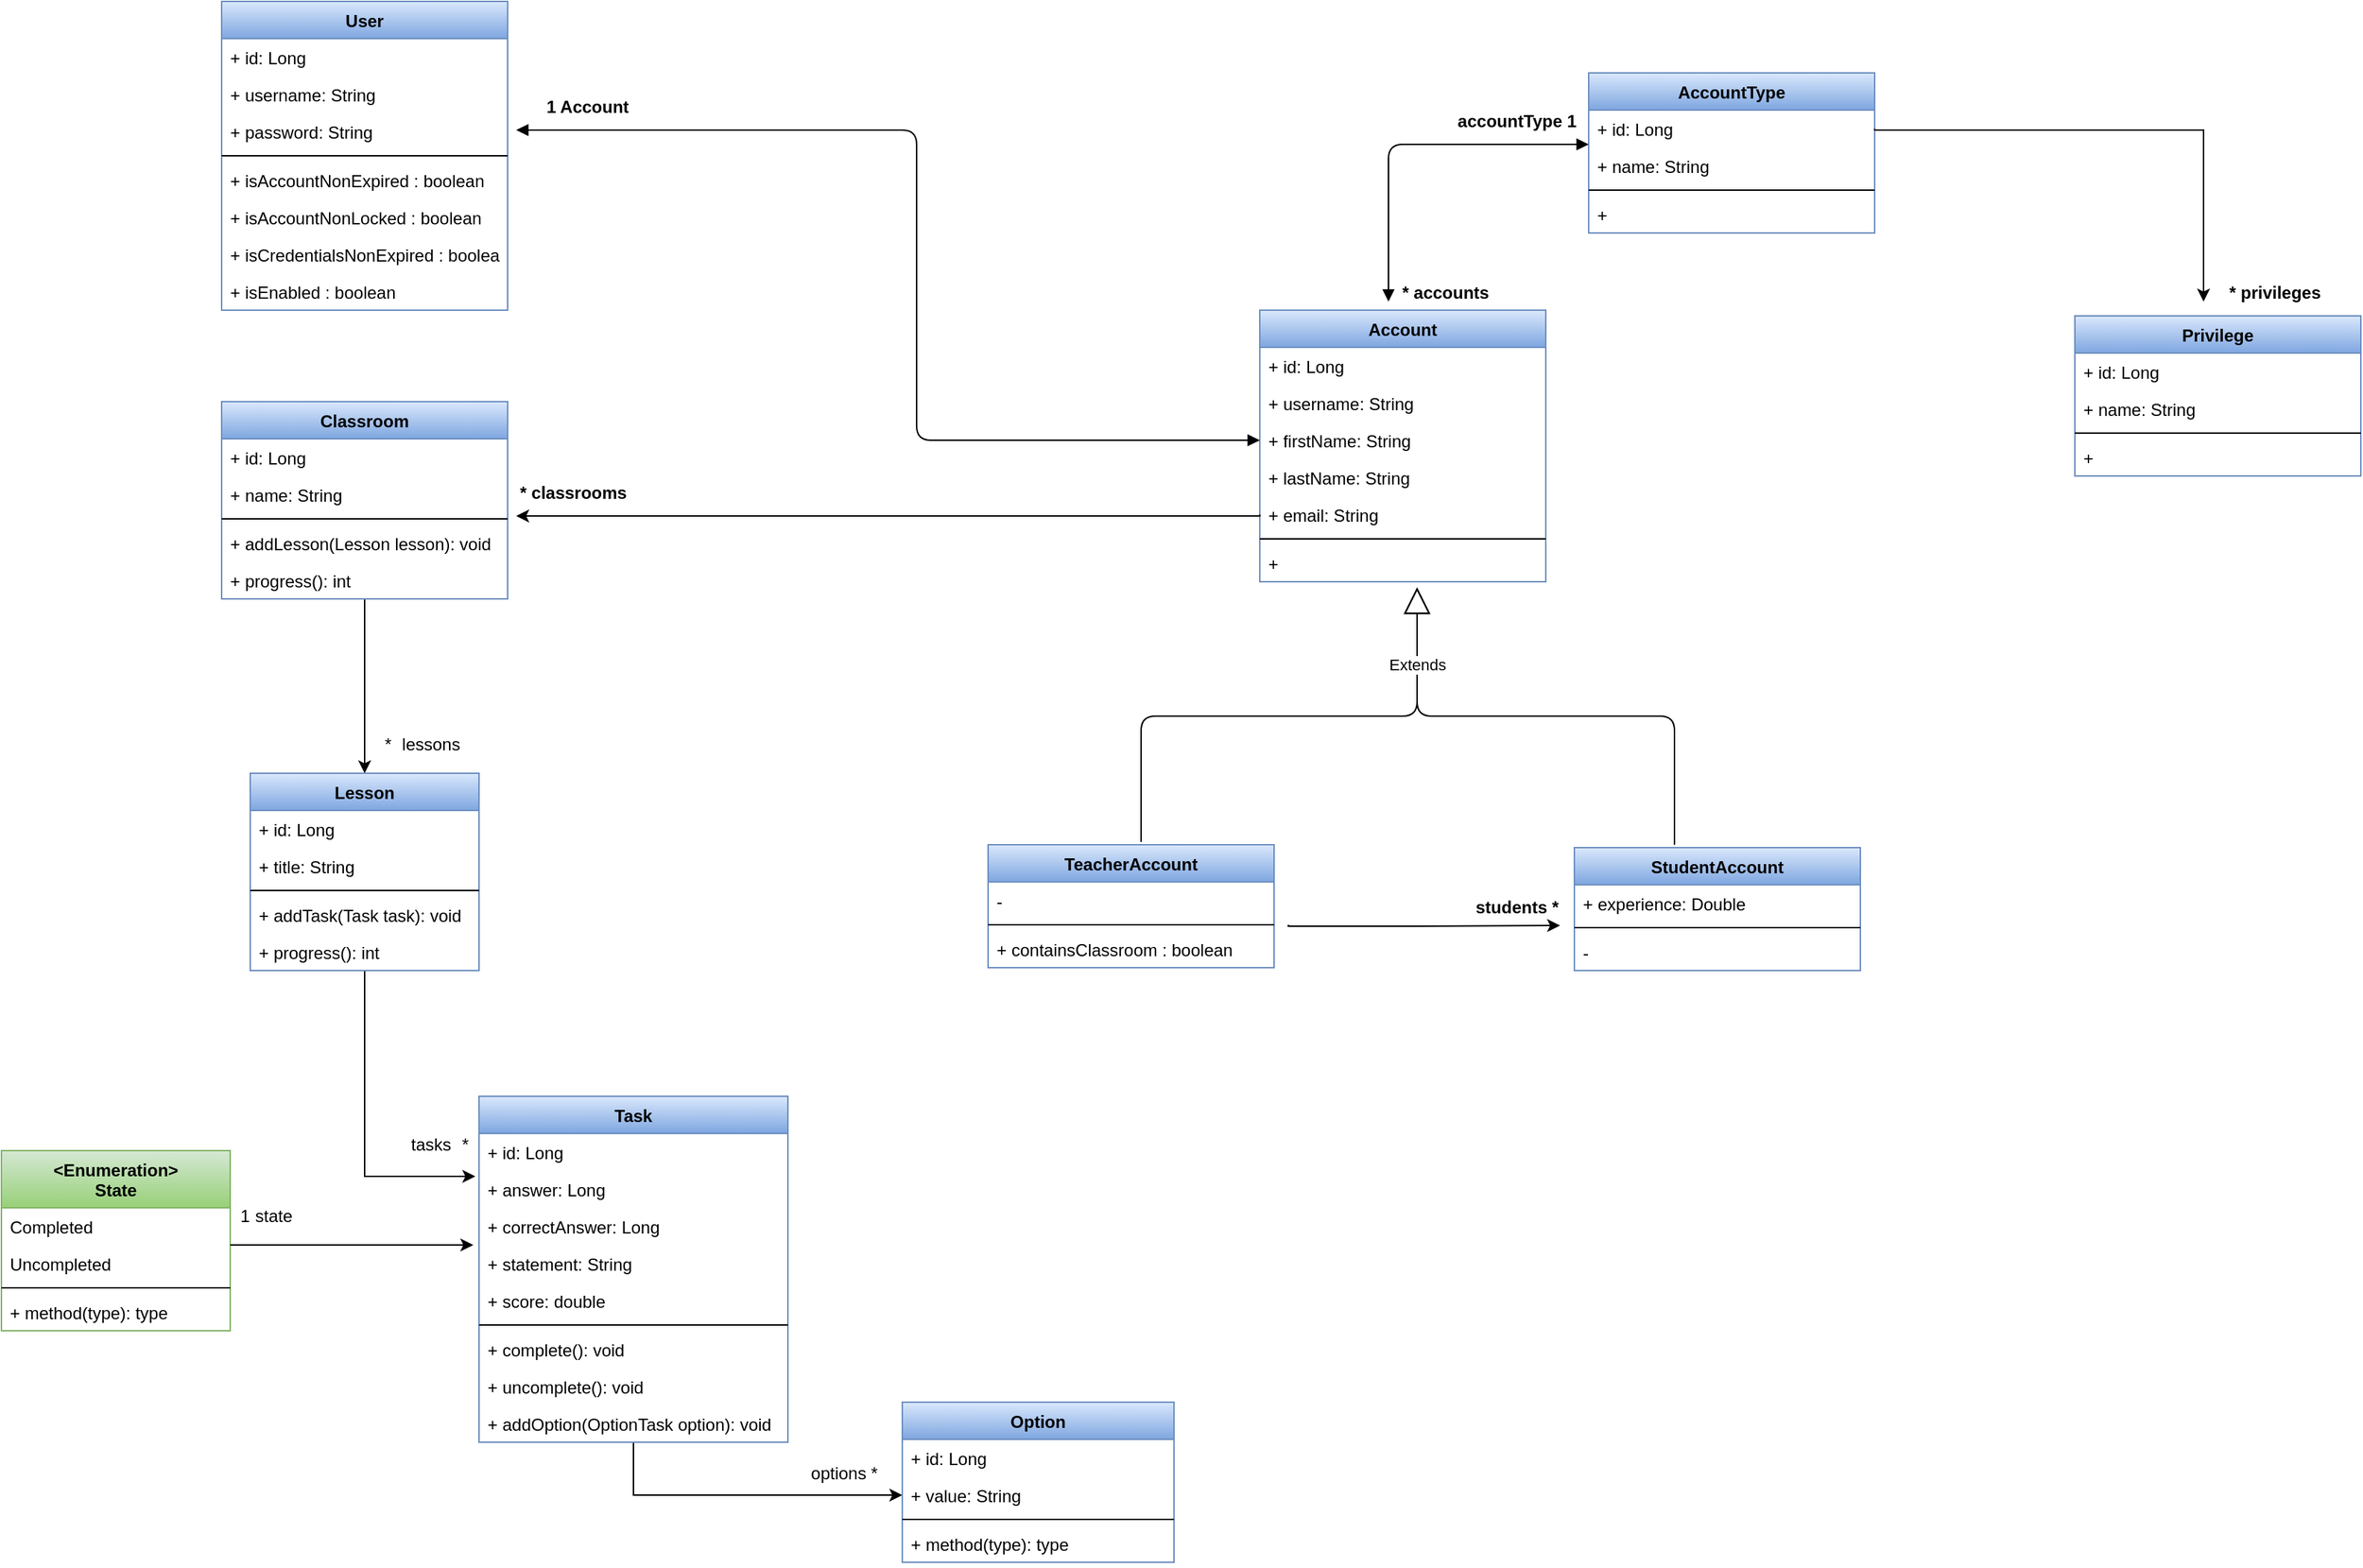 <mxfile version="15.3.8" type="device" pages="2"><diagram id="xFjGHLINqQ8loc5wDAW_" name="Domain"><mxGraphModel dx="1935" dy="450" grid="1" gridSize="10" guides="1" tooltips="1" connect="1" arrows="1" fold="1" page="1" pageScale="1" pageWidth="827" pageHeight="1169" math="0" shadow="0"><root><mxCell id="0"/><mxCell id="1" parent="0"/><mxCell id="aMEQFVLBvncijrimEczw-33" style="edgeStyle=orthogonalEdgeStyle;rounded=0;orthogonalLoop=1;jettySize=auto;html=1;" parent="1" source="aMEQFVLBvncijrimEczw-1" target="aMEQFVLBvncijrimEczw-6" edge="1"><mxGeometry relative="1" as="geometry"/></mxCell><mxCell id="aMEQFVLBvncijrimEczw-37" style="edgeStyle=orthogonalEdgeStyle;rounded=0;orthogonalLoop=1;jettySize=auto;html=1;entryX=-0.012;entryY=0.154;entryDx=0;entryDy=0;entryPerimeter=0;" parent="1" source="aMEQFVLBvncijrimEczw-6" target="aMEQFVLBvncijrimEczw-13" edge="1"><mxGeometry relative="1" as="geometry"/></mxCell><mxCell id="aMEQFVLBvncijrimEczw-6" value="Lesson" style="swimlane;fontStyle=1;align=center;verticalAlign=top;childLayout=stackLayout;horizontal=1;startSize=26;horizontalStack=0;resizeParent=1;resizeParentMax=0;resizeLast=0;collapsible=1;marginBottom=0;gradientColor=#7ea6e0;fillColor=#dae8fc;strokeColor=#6c8ebf;" parent="1" vertex="1"><mxGeometry x="64" y="650" width="160" height="138" as="geometry"/></mxCell><mxCell id="aMEQFVLBvncijrimEczw-7" value="+ id: Long" style="text;strokeColor=none;fillColor=none;align=left;verticalAlign=top;spacingLeft=4;spacingRight=4;overflow=hidden;rotatable=0;points=[[0,0.5],[1,0.5]];portConstraint=eastwest;" parent="aMEQFVLBvncijrimEczw-6" vertex="1"><mxGeometry y="26" width="160" height="26" as="geometry"/></mxCell><mxCell id="aMEQFVLBvncijrimEczw-8" value="+ title: String" style="text;strokeColor=none;fillColor=none;align=left;verticalAlign=top;spacingLeft=4;spacingRight=4;overflow=hidden;rotatable=0;points=[[0,0.5],[1,0.5]];portConstraint=eastwest;" parent="aMEQFVLBvncijrimEczw-6" vertex="1"><mxGeometry y="52" width="160" height="26" as="geometry"/></mxCell><mxCell id="aMEQFVLBvncijrimEczw-9" value="" style="line;strokeWidth=1;fillColor=none;align=left;verticalAlign=middle;spacingTop=-1;spacingLeft=3;spacingRight=3;rotatable=0;labelPosition=right;points=[];portConstraint=eastwest;" parent="aMEQFVLBvncijrimEczw-6" vertex="1"><mxGeometry y="78" width="160" height="8" as="geometry"/></mxCell><mxCell id="aMEQFVLBvncijrimEczw-10" value="+ addTask(Task task): void" style="text;strokeColor=none;fillColor=none;align=left;verticalAlign=top;spacingLeft=4;spacingRight=4;overflow=hidden;rotatable=0;points=[[0,0.5],[1,0.5]];portConstraint=eastwest;" parent="aMEQFVLBvncijrimEczw-6" vertex="1"><mxGeometry y="86" width="160" height="26" as="geometry"/></mxCell><mxCell id="fz8NAbGuzf9JbdaPpE9e-1" value="+ progress(): int" style="text;strokeColor=none;fillColor=none;align=left;verticalAlign=top;spacingLeft=4;spacingRight=4;overflow=hidden;rotatable=0;points=[[0,0.5],[1,0.5]];portConstraint=eastwest;" parent="aMEQFVLBvncijrimEczw-6" vertex="1"><mxGeometry y="112" width="160" height="26" as="geometry"/></mxCell><mxCell id="aMEQFVLBvncijrimEczw-34" value="*" style="text;html=1;align=center;verticalAlign=middle;resizable=0;points=[];autosize=1;" parent="1" vertex="1"><mxGeometry x="150" y="620" width="20" height="20" as="geometry"/></mxCell><mxCell id="aMEQFVLBvncijrimEczw-35" value="lessons" style="text;html=1;align=center;verticalAlign=middle;resizable=0;points=[];autosize=1;" parent="1" vertex="1"><mxGeometry x="160" y="620" width="60" height="20" as="geometry"/></mxCell><mxCell id="Yg3q1JEHDcCh-iiB3-vo-9" style="edgeStyle=orthogonalEdgeStyle;rounded=0;orthogonalLoop=1;jettySize=auto;html=1;entryX=0;entryY=0.5;entryDx=0;entryDy=0;" parent="1" source="aMEQFVLBvncijrimEczw-11" target="Yg3q1JEHDcCh-iiB3-vo-3" edge="1"><mxGeometry relative="1" as="geometry"/></mxCell><mxCell id="aMEQFVLBvncijrimEczw-11" value="Task" style="swimlane;fontStyle=1;align=center;verticalAlign=top;childLayout=stackLayout;horizontal=1;startSize=26;horizontalStack=0;resizeParent=1;resizeParentMax=0;resizeLast=0;collapsible=1;marginBottom=0;gradientColor=#7ea6e0;fillColor=#dae8fc;strokeColor=#6c8ebf;" parent="1" vertex="1"><mxGeometry x="224" y="876" width="216" height="242" as="geometry"/></mxCell><mxCell id="aMEQFVLBvncijrimEczw-12" value="+ id: Long" style="text;strokeColor=none;fillColor=none;align=left;verticalAlign=top;spacingLeft=4;spacingRight=4;overflow=hidden;rotatable=0;points=[[0,0.5],[1,0.5]];portConstraint=eastwest;" parent="aMEQFVLBvncijrimEczw-11" vertex="1"><mxGeometry y="26" width="216" height="26" as="geometry"/></mxCell><mxCell id="aMEQFVLBvncijrimEczw-13" value="+ answer: Long" style="text;strokeColor=none;fillColor=none;align=left;verticalAlign=top;spacingLeft=4;spacingRight=4;overflow=hidden;rotatable=0;points=[[0,0.5],[1,0.5]];portConstraint=eastwest;" parent="aMEQFVLBvncijrimEczw-11" vertex="1"><mxGeometry y="52" width="216" height="26" as="geometry"/></mxCell><mxCell id="Gg8tqWLcD7_z_NOnCMyE-4" value="+ correctAnswer: Long" style="text;strokeColor=none;fillColor=none;align=left;verticalAlign=top;spacingLeft=4;spacingRight=4;overflow=hidden;rotatable=0;points=[[0,0.5],[1,0.5]];portConstraint=eastwest;" parent="aMEQFVLBvncijrimEczw-11" vertex="1"><mxGeometry y="78" width="216" height="26" as="geometry"/></mxCell><mxCell id="okfqW6HE_AQLuldwc2Rm-58" value="+ statement: String" style="text;strokeColor=none;fillColor=none;align=left;verticalAlign=top;spacingLeft=4;spacingRight=4;overflow=hidden;rotatable=0;points=[[0,0.5],[1,0.5]];portConstraint=eastwest;" vertex="1" parent="aMEQFVLBvncijrimEczw-11"><mxGeometry y="104" width="216" height="26" as="geometry"/></mxCell><mxCell id="Gg8tqWLcD7_z_NOnCMyE-3" value="+ score: double" style="text;strokeColor=none;fillColor=none;align=left;verticalAlign=top;spacingLeft=4;spacingRight=4;overflow=hidden;rotatable=0;points=[[0,0.5],[1,0.5]];portConstraint=eastwest;" parent="aMEQFVLBvncijrimEczw-11" vertex="1"><mxGeometry y="130" width="216" height="26" as="geometry"/></mxCell><mxCell id="aMEQFVLBvncijrimEczw-14" value="" style="line;strokeWidth=1;fillColor=none;align=left;verticalAlign=middle;spacingTop=-1;spacingLeft=3;spacingRight=3;rotatable=0;labelPosition=right;points=[];portConstraint=eastwest;" parent="aMEQFVLBvncijrimEczw-11" vertex="1"><mxGeometry y="156" width="216" height="8" as="geometry"/></mxCell><mxCell id="okfqW6HE_AQLuldwc2Rm-19" value="+ complete(): void" style="text;strokeColor=none;fillColor=none;align=left;verticalAlign=top;spacingLeft=4;spacingRight=4;overflow=hidden;rotatable=0;points=[[0,0.5],[1,0.5]];portConstraint=eastwest;" vertex="1" parent="aMEQFVLBvncijrimEczw-11"><mxGeometry y="164" width="216" height="26" as="geometry"/></mxCell><mxCell id="okfqW6HE_AQLuldwc2Rm-59" value="+ uncomplete(): void" style="text;strokeColor=none;fillColor=none;align=left;verticalAlign=top;spacingLeft=4;spacingRight=4;overflow=hidden;rotatable=0;points=[[0,0.5],[1,0.5]];portConstraint=eastwest;" vertex="1" parent="aMEQFVLBvncijrimEczw-11"><mxGeometry y="190" width="216" height="26" as="geometry"/></mxCell><mxCell id="aMEQFVLBvncijrimEczw-15" value="+ addOption(OptionTask option): void" style="text;strokeColor=none;fillColor=none;align=left;verticalAlign=top;spacingLeft=4;spacingRight=4;overflow=hidden;rotatable=0;points=[[0,0.5],[1,0.5]];portConstraint=eastwest;" parent="aMEQFVLBvncijrimEczw-11" vertex="1"><mxGeometry y="216" width="216" height="26" as="geometry"/></mxCell><mxCell id="aMEQFVLBvncijrimEczw-38" value="*" style="text;html=1;align=center;verticalAlign=middle;resizable=0;points=[];autosize=1;" parent="1" vertex="1"><mxGeometry x="204" y="900" width="20" height="20" as="geometry"/></mxCell><mxCell id="aMEQFVLBvncijrimEczw-39" value="tasks" style="text;html=1;align=center;verticalAlign=middle;resizable=0;points=[];autosize=1;" parent="1" vertex="1"><mxGeometry x="170" y="900" width="40" height="20" as="geometry"/></mxCell><mxCell id="aMEQFVLBvncijrimEczw-18" value="&lt;Enumeration&gt;&#10;State" style="swimlane;fontStyle=1;align=center;verticalAlign=top;childLayout=stackLayout;horizontal=1;startSize=40;horizontalStack=0;resizeParent=1;resizeParentMax=0;resizeLast=0;collapsible=1;marginBottom=0;gradientColor=#97d077;fillColor=#d5e8d4;strokeColor=#82b366;" parent="1" vertex="1"><mxGeometry x="-110" y="914" width="160" height="126" as="geometry"/></mxCell><mxCell id="aMEQFVLBvncijrimEczw-24" value="Completed" style="text;strokeColor=none;fillColor=none;align=left;verticalAlign=top;spacingLeft=4;spacingRight=4;overflow=hidden;rotatable=0;points=[[0,0.5],[1,0.5]];portConstraint=eastwest;" parent="aMEQFVLBvncijrimEczw-18" vertex="1"><mxGeometry y="40" width="160" height="26" as="geometry"/></mxCell><mxCell id="aMEQFVLBvncijrimEczw-19" value="Uncompleted" style="text;strokeColor=none;fillColor=none;align=left;verticalAlign=top;spacingLeft=4;spacingRight=4;overflow=hidden;rotatable=0;points=[[0,0.5],[1,0.5]];portConstraint=eastwest;" parent="aMEQFVLBvncijrimEczw-18" vertex="1"><mxGeometry y="66" width="160" height="26" as="geometry"/></mxCell><mxCell id="aMEQFVLBvncijrimEczw-22" value="" style="line;strokeWidth=1;fillColor=none;align=left;verticalAlign=middle;spacingTop=-1;spacingLeft=3;spacingRight=3;rotatable=0;labelPosition=right;points=[];portConstraint=eastwest;" parent="aMEQFVLBvncijrimEczw-18" vertex="1"><mxGeometry y="92" width="160" height="8" as="geometry"/></mxCell><mxCell id="aMEQFVLBvncijrimEczw-23" value="+ method(type): type" style="text;strokeColor=none;fillColor=none;align=left;verticalAlign=top;spacingLeft=4;spacingRight=4;overflow=hidden;rotatable=0;points=[[0,0.5],[1,0.5]];portConstraint=eastwest;" parent="aMEQFVLBvncijrimEczw-18" vertex="1"><mxGeometry y="100" width="160" height="26" as="geometry"/></mxCell><mxCell id="aMEQFVLBvncijrimEczw-45" value="1" style="text;html=1;align=center;verticalAlign=middle;resizable=0;points=[];autosize=1;" parent="1" vertex="1"><mxGeometry x="50" y="950" width="20" height="20" as="geometry"/></mxCell><mxCell id="aMEQFVLBvncijrimEczw-46" value="state" style="text;html=1;align=center;verticalAlign=middle;resizable=0;points=[];autosize=1;" parent="1" vertex="1"><mxGeometry x="60" y="950" width="40" height="20" as="geometry"/></mxCell><mxCell id="Yg3q1JEHDcCh-iiB3-vo-1" value="Option" style="swimlane;fontStyle=1;align=center;verticalAlign=top;childLayout=stackLayout;horizontal=1;startSize=26;horizontalStack=0;resizeParent=1;resizeParentMax=0;resizeLast=0;collapsible=1;marginBottom=0;gradientColor=#7ea6e0;fillColor=#dae8fc;strokeColor=#6c8ebf;" parent="1" vertex="1"><mxGeometry x="520" y="1090" width="190" height="112" as="geometry"/></mxCell><mxCell id="Yg3q1JEHDcCh-iiB3-vo-2" value="+ id: Long" style="text;strokeColor=none;fillColor=none;align=left;verticalAlign=top;spacingLeft=4;spacingRight=4;overflow=hidden;rotatable=0;points=[[0,0.5],[1,0.5]];portConstraint=eastwest;" parent="Yg3q1JEHDcCh-iiB3-vo-1" vertex="1"><mxGeometry y="26" width="190" height="26" as="geometry"/></mxCell><mxCell id="Yg3q1JEHDcCh-iiB3-vo-3" value="+ value: String" style="text;strokeColor=none;fillColor=none;align=left;verticalAlign=top;spacingLeft=4;spacingRight=4;overflow=hidden;rotatable=0;points=[[0,0.5],[1,0.5]];portConstraint=eastwest;" parent="Yg3q1JEHDcCh-iiB3-vo-1" vertex="1"><mxGeometry y="52" width="190" height="26" as="geometry"/></mxCell><mxCell id="Yg3q1JEHDcCh-iiB3-vo-7" value="" style="line;strokeWidth=1;fillColor=none;align=left;verticalAlign=middle;spacingTop=-1;spacingLeft=3;spacingRight=3;rotatable=0;labelPosition=right;points=[];portConstraint=eastwest;" parent="Yg3q1JEHDcCh-iiB3-vo-1" vertex="1"><mxGeometry y="78" width="190" height="8" as="geometry"/></mxCell><mxCell id="Yg3q1JEHDcCh-iiB3-vo-8" value="+ method(type): type" style="text;strokeColor=none;fillColor=none;align=left;verticalAlign=top;spacingLeft=4;spacingRight=4;overflow=hidden;rotatable=0;points=[[0,0.5],[1,0.5]];portConstraint=eastwest;" parent="Yg3q1JEHDcCh-iiB3-vo-1" vertex="1"><mxGeometry y="86" width="190" height="26" as="geometry"/></mxCell><mxCell id="Yg3q1JEHDcCh-iiB3-vo-10" value="*" style="text;html=1;align=center;verticalAlign=middle;resizable=0;points=[];autosize=1;" parent="1" vertex="1"><mxGeometry x="490" y="1130" width="20" height="20" as="geometry"/></mxCell><mxCell id="Yg3q1JEHDcCh-iiB3-vo-11" value="options" style="text;html=1;align=center;verticalAlign=middle;resizable=0;points=[];autosize=1;" parent="1" vertex="1"><mxGeometry x="450" y="1130" width="50" height="20" as="geometry"/></mxCell><mxCell id="aMEQFVLBvncijrimEczw-1" value="Classroom" style="swimlane;fontStyle=1;align=center;verticalAlign=top;childLayout=stackLayout;horizontal=1;startSize=26;horizontalStack=0;resizeParent=1;resizeParentMax=0;resizeLast=0;collapsible=1;marginBottom=0;gradientColor=#7ea6e0;fillColor=#dae8fc;strokeColor=#6c8ebf;" parent="1" vertex="1"><mxGeometry x="44" y="390" width="200" height="138" as="geometry"/></mxCell><mxCell id="aMEQFVLBvncijrimEczw-2" value="+ id: Long" style="text;strokeColor=none;fillColor=none;align=left;verticalAlign=top;spacingLeft=4;spacingRight=4;overflow=hidden;rotatable=0;points=[[0,0.5],[1,0.5]];portConstraint=eastwest;" parent="aMEQFVLBvncijrimEczw-1" vertex="1"><mxGeometry y="26" width="200" height="26" as="geometry"/></mxCell><mxCell id="aMEQFVLBvncijrimEczw-5" value="+ name: String" style="text;strokeColor=none;fillColor=none;align=left;verticalAlign=top;spacingLeft=4;spacingRight=4;overflow=hidden;rotatable=0;points=[[0,0.5],[1,0.5]];portConstraint=eastwest;" parent="aMEQFVLBvncijrimEczw-1" vertex="1"><mxGeometry y="52" width="200" height="26" as="geometry"/></mxCell><mxCell id="aMEQFVLBvncijrimEczw-3" value="" style="line;strokeWidth=1;fillColor=none;align=left;verticalAlign=middle;spacingTop=-1;spacingLeft=3;spacingRight=3;rotatable=0;labelPosition=right;points=[];portConstraint=eastwest;" parent="aMEQFVLBvncijrimEczw-1" vertex="1"><mxGeometry y="78" width="200" height="8" as="geometry"/></mxCell><mxCell id="fz8NAbGuzf9JbdaPpE9e-2" value="+ addLesson(Lesson lesson): void&#10;" style="text;strokeColor=none;fillColor=none;align=left;verticalAlign=top;spacingLeft=4;spacingRight=4;overflow=hidden;rotatable=0;points=[[0,0.5],[1,0.5]];portConstraint=eastwest;" parent="aMEQFVLBvncijrimEczw-1" vertex="1"><mxGeometry y="86" width="200" height="26" as="geometry"/></mxCell><mxCell id="aMEQFVLBvncijrimEczw-4" value="+ progress(): int&#10;" style="text;strokeColor=none;fillColor=none;align=left;verticalAlign=top;spacingLeft=4;spacingRight=4;overflow=hidden;rotatable=0;points=[[0,0.5],[1,0.5]];portConstraint=eastwest;" parent="aMEQFVLBvncijrimEczw-1" vertex="1"><mxGeometry y="112" width="200" height="26" as="geometry"/></mxCell><mxCell id="okfqW6HE_AQLuldwc2Rm-1" value="User" style="swimlane;fontStyle=1;align=center;verticalAlign=top;childLayout=stackLayout;horizontal=1;startSize=26;horizontalStack=0;resizeParent=1;resizeParentMax=0;resizeLast=0;collapsible=1;marginBottom=0;gradientColor=#7ea6e0;fillColor=#dae8fc;strokeColor=#6c8ebf;" vertex="1" parent="1"><mxGeometry x="44" y="110" width="200" height="216" as="geometry"/></mxCell><mxCell id="okfqW6HE_AQLuldwc2Rm-2" value="+ id: Long" style="text;strokeColor=none;fillColor=none;align=left;verticalAlign=top;spacingLeft=4;spacingRight=4;overflow=hidden;rotatable=0;points=[[0,0.5],[1,0.5]];portConstraint=eastwest;" vertex="1" parent="okfqW6HE_AQLuldwc2Rm-1"><mxGeometry y="26" width="200" height="26" as="geometry"/></mxCell><mxCell id="okfqW6HE_AQLuldwc2Rm-3" value="+ username: String" style="text;strokeColor=none;fillColor=none;align=left;verticalAlign=top;spacingLeft=4;spacingRight=4;overflow=hidden;rotatable=0;points=[[0,0.5],[1,0.5]];portConstraint=eastwest;" vertex="1" parent="okfqW6HE_AQLuldwc2Rm-1"><mxGeometry y="52" width="200" height="26" as="geometry"/></mxCell><mxCell id="okfqW6HE_AQLuldwc2Rm-10" value="+ password: String" style="text;strokeColor=none;fillColor=none;align=left;verticalAlign=top;spacingLeft=4;spacingRight=4;overflow=hidden;rotatable=0;points=[[0,0.5],[1,0.5]];portConstraint=eastwest;" vertex="1" parent="okfqW6HE_AQLuldwc2Rm-1"><mxGeometry y="78" width="200" height="26" as="geometry"/></mxCell><mxCell id="okfqW6HE_AQLuldwc2Rm-4" value="" style="line;strokeWidth=1;fillColor=none;align=left;verticalAlign=middle;spacingTop=-1;spacingLeft=3;spacingRight=3;rotatable=0;labelPosition=right;points=[];portConstraint=eastwest;" vertex="1" parent="okfqW6HE_AQLuldwc2Rm-1"><mxGeometry y="104" width="200" height="8" as="geometry"/></mxCell><mxCell id="okfqW6HE_AQLuldwc2Rm-5" value="+ isAccountNonExpired : boolean" style="text;strokeColor=none;fillColor=none;align=left;verticalAlign=top;spacingLeft=4;spacingRight=4;overflow=hidden;rotatable=0;points=[[0,0.5],[1,0.5]];portConstraint=eastwest;" vertex="1" parent="okfqW6HE_AQLuldwc2Rm-1"><mxGeometry y="112" width="200" height="26" as="geometry"/></mxCell><mxCell id="okfqW6HE_AQLuldwc2Rm-8" value="+ isAccountNonLocked : boolean" style="text;strokeColor=none;fillColor=none;align=left;verticalAlign=top;spacingLeft=4;spacingRight=4;overflow=hidden;rotatable=0;points=[[0,0.5],[1,0.5]];portConstraint=eastwest;" vertex="1" parent="okfqW6HE_AQLuldwc2Rm-1"><mxGeometry y="138" width="200" height="26" as="geometry"/></mxCell><mxCell id="okfqW6HE_AQLuldwc2Rm-7" value="+ isCredentialsNonExpired : boolean" style="text;strokeColor=none;fillColor=none;align=left;verticalAlign=top;spacingLeft=4;spacingRight=4;overflow=hidden;rotatable=0;points=[[0,0.5],[1,0.5]];portConstraint=eastwest;" vertex="1" parent="okfqW6HE_AQLuldwc2Rm-1"><mxGeometry y="164" width="200" height="26" as="geometry"/></mxCell><mxCell id="okfqW6HE_AQLuldwc2Rm-9" value="+ isEnabled : boolean" style="text;strokeColor=none;fillColor=none;align=left;verticalAlign=top;spacingLeft=4;spacingRight=4;overflow=hidden;rotatable=0;points=[[0,0.5],[1,0.5]];portConstraint=eastwest;" vertex="1" parent="okfqW6HE_AQLuldwc2Rm-1"><mxGeometry y="190" width="200" height="26" as="geometry"/></mxCell><mxCell id="okfqW6HE_AQLuldwc2Rm-11" value="Account" style="swimlane;fontStyle=1;align=center;verticalAlign=top;childLayout=stackLayout;horizontal=1;startSize=26;horizontalStack=0;resizeParent=1;resizeParentMax=0;resizeLast=0;collapsible=1;marginBottom=0;gradientColor=#7ea6e0;fillColor=#dae8fc;strokeColor=#6c8ebf;" vertex="1" parent="1"><mxGeometry x="770" y="326" width="200" height="190" as="geometry"/></mxCell><mxCell id="okfqW6HE_AQLuldwc2Rm-12" value="+ id: Long" style="text;strokeColor=none;fillColor=none;align=left;verticalAlign=top;spacingLeft=4;spacingRight=4;overflow=hidden;rotatable=0;points=[[0,0.5],[1,0.5]];portConstraint=eastwest;" vertex="1" parent="okfqW6HE_AQLuldwc2Rm-11"><mxGeometry y="26" width="200" height="26" as="geometry"/></mxCell><mxCell id="okfqW6HE_AQLuldwc2Rm-20" value="+ username: String" style="text;strokeColor=none;fillColor=none;align=left;verticalAlign=top;spacingLeft=4;spacingRight=4;overflow=hidden;rotatable=0;points=[[0,0.5],[1,0.5]];portConstraint=eastwest;" vertex="1" parent="okfqW6HE_AQLuldwc2Rm-11"><mxGeometry y="52" width="200" height="26" as="geometry"/></mxCell><mxCell id="okfqW6HE_AQLuldwc2Rm-22" value="+ firstName: String" style="text;strokeColor=none;fillColor=none;align=left;verticalAlign=top;spacingLeft=4;spacingRight=4;overflow=hidden;rotatable=0;points=[[0,0.5],[1,0.5]];portConstraint=eastwest;" vertex="1" parent="okfqW6HE_AQLuldwc2Rm-11"><mxGeometry y="78" width="200" height="26" as="geometry"/></mxCell><mxCell id="okfqW6HE_AQLuldwc2Rm-21" value="+ lastName: String" style="text;strokeColor=none;fillColor=none;align=left;verticalAlign=top;spacingLeft=4;spacingRight=4;overflow=hidden;rotatable=0;points=[[0,0.5],[1,0.5]];portConstraint=eastwest;" vertex="1" parent="okfqW6HE_AQLuldwc2Rm-11"><mxGeometry y="104" width="200" height="26" as="geometry"/></mxCell><mxCell id="okfqW6HE_AQLuldwc2Rm-13" value="+ email: String" style="text;strokeColor=none;fillColor=none;align=left;verticalAlign=top;spacingLeft=4;spacingRight=4;overflow=hidden;rotatable=0;points=[[0,0.5],[1,0.5]];portConstraint=eastwest;" vertex="1" parent="okfqW6HE_AQLuldwc2Rm-11"><mxGeometry y="130" width="200" height="26" as="geometry"/></mxCell><mxCell id="okfqW6HE_AQLuldwc2Rm-14" value="" style="line;strokeWidth=1;fillColor=none;align=left;verticalAlign=middle;spacingTop=-1;spacingLeft=3;spacingRight=3;rotatable=0;labelPosition=right;points=[];portConstraint=eastwest;" vertex="1" parent="okfqW6HE_AQLuldwc2Rm-11"><mxGeometry y="156" width="200" height="8" as="geometry"/></mxCell><mxCell id="okfqW6HE_AQLuldwc2Rm-77" value="Extends" style="endArrow=block;endSize=16;endFill=0;html=1;" edge="1" parent="okfqW6HE_AQLuldwc2Rm-11"><mxGeometry x="0.685" width="160" relative="1" as="geometry"><mxPoint x="290" y="374" as="sourcePoint"/><mxPoint x="110" y="194" as="targetPoint"/><Array as="points"><mxPoint x="290" y="284"/><mxPoint x="110" y="284"/></Array><mxPoint as="offset"/></mxGeometry></mxCell><mxCell id="N6OI7N1xU-rDWodABTVs-4" value="+" style="text;strokeColor=none;fillColor=none;align=left;verticalAlign=top;spacingLeft=4;spacingRight=4;overflow=hidden;rotatable=0;points=[[0,0.5],[1,0.5]];portConstraint=eastwest;" vertex="1" parent="okfqW6HE_AQLuldwc2Rm-11"><mxGeometry y="164" width="200" height="26" as="geometry"/></mxCell><mxCell id="okfqW6HE_AQLuldwc2Rm-18" value="" style="endArrow=classic;html=1;" edge="1" parent="1"><mxGeometry width="50" height="50" relative="1" as="geometry"><mxPoint x="50" y="980" as="sourcePoint"/><mxPoint x="220" y="980" as="targetPoint"/></mxGeometry></mxCell><mxCell id="okfqW6HE_AQLuldwc2Rm-23" value="AccountType" style="swimlane;fontStyle=1;align=center;verticalAlign=top;childLayout=stackLayout;horizontal=1;startSize=26;horizontalStack=0;resizeParent=1;resizeParentMax=0;resizeLast=0;collapsible=1;marginBottom=0;gradientColor=#7ea6e0;fillColor=#dae8fc;strokeColor=#6c8ebf;" vertex="1" parent="1"><mxGeometry x="1000" y="160" width="200" height="112" as="geometry"/></mxCell><mxCell id="okfqW6HE_AQLuldwc2Rm-24" value="+ id: Long" style="text;strokeColor=none;fillColor=none;align=left;verticalAlign=top;spacingLeft=4;spacingRight=4;overflow=hidden;rotatable=0;points=[[0,0.5],[1,0.5]];portConstraint=eastwest;" vertex="1" parent="okfqW6HE_AQLuldwc2Rm-23"><mxGeometry y="26" width="200" height="26" as="geometry"/></mxCell><mxCell id="okfqW6HE_AQLuldwc2Rm-25" value="+ name: String" style="text;strokeColor=none;fillColor=none;align=left;verticalAlign=top;spacingLeft=4;spacingRight=4;overflow=hidden;rotatable=0;points=[[0,0.5],[1,0.5]];portConstraint=eastwest;" vertex="1" parent="okfqW6HE_AQLuldwc2Rm-23"><mxGeometry y="52" width="200" height="26" as="geometry"/></mxCell><mxCell id="okfqW6HE_AQLuldwc2Rm-29" value="" style="line;strokeWidth=1;fillColor=none;align=left;verticalAlign=middle;spacingTop=-1;spacingLeft=3;spacingRight=3;rotatable=0;labelPosition=right;points=[];portConstraint=eastwest;" vertex="1" parent="okfqW6HE_AQLuldwc2Rm-23"><mxGeometry y="78" width="200" height="8" as="geometry"/></mxCell><mxCell id="N6OI7N1xU-rDWodABTVs-5" value="+" style="text;strokeColor=none;fillColor=none;align=left;verticalAlign=top;spacingLeft=4;spacingRight=4;overflow=hidden;rotatable=0;points=[[0,0.5],[1,0.5]];portConstraint=eastwest;" vertex="1" parent="okfqW6HE_AQLuldwc2Rm-23"><mxGeometry y="86" width="200" height="26" as="geometry"/></mxCell><mxCell id="okfqW6HE_AQLuldwc2Rm-35" style="edgeStyle=orthogonalEdgeStyle;rounded=0;orthogonalLoop=1;jettySize=auto;html=1;exitX=0;exitY=0.5;exitDx=0;exitDy=0;" edge="1" parent="1" source="okfqW6HE_AQLuldwc2Rm-13"><mxGeometry relative="1" as="geometry"><mxPoint x="560" y="450" as="sourcePoint"/><mxPoint x="250" y="470" as="targetPoint"/><Array as="points"><mxPoint x="770" y="470"/></Array></mxGeometry></mxCell><mxCell id="okfqW6HE_AQLuldwc2Rm-40" value="StudentAccount" style="swimlane;fontStyle=1;align=center;verticalAlign=top;childLayout=stackLayout;horizontal=1;startSize=26;horizontalStack=0;resizeParent=1;resizeParentMax=0;resizeLast=0;collapsible=1;marginBottom=0;gradientColor=#7ea6e0;fillColor=#dae8fc;strokeColor=#6c8ebf;" vertex="1" parent="1"><mxGeometry x="990" y="702" width="200" height="86" as="geometry"/></mxCell><mxCell id="okfqW6HE_AQLuldwc2Rm-43" value="+ experience: Double" style="text;strokeColor=none;fillColor=none;align=left;verticalAlign=top;spacingLeft=4;spacingRight=4;overflow=hidden;rotatable=0;points=[[0,0.5],[1,0.5]];portConstraint=eastwest;" vertex="1" parent="okfqW6HE_AQLuldwc2Rm-40"><mxGeometry y="26" width="200" height="26" as="geometry"/></mxCell><mxCell id="okfqW6HE_AQLuldwc2Rm-44" value="" style="line;strokeWidth=1;fillColor=none;align=left;verticalAlign=middle;spacingTop=-1;spacingLeft=3;spacingRight=3;rotatable=0;labelPosition=right;points=[];portConstraint=eastwest;" vertex="1" parent="okfqW6HE_AQLuldwc2Rm-40"><mxGeometry y="52" width="200" height="8" as="geometry"/></mxCell><mxCell id="N6OI7N1xU-rDWodABTVs-2" value="-" style="text;strokeColor=none;fillColor=none;align=left;verticalAlign=top;spacingLeft=4;spacingRight=4;overflow=hidden;rotatable=0;points=[[0,0.5],[1,0.5]];portConstraint=eastwest;" vertex="1" parent="okfqW6HE_AQLuldwc2Rm-40"><mxGeometry y="60" width="200" height="26" as="geometry"/></mxCell><mxCell id="okfqW6HE_AQLuldwc2Rm-49" value="TeacherAccount" style="swimlane;fontStyle=1;align=center;verticalAlign=top;childLayout=stackLayout;horizontal=1;startSize=26;horizontalStack=0;resizeParent=1;resizeParentMax=0;resizeLast=0;collapsible=1;marginBottom=0;gradientColor=#7ea6e0;fillColor=#dae8fc;strokeColor=#6c8ebf;" vertex="1" parent="1"><mxGeometry x="580" y="700" width="200" height="86" as="geometry"/></mxCell><mxCell id="N6OI7N1xU-rDWodABTVs-3" value="-" style="text;strokeColor=none;fillColor=none;align=left;verticalAlign=top;spacingLeft=4;spacingRight=4;overflow=hidden;rotatable=0;points=[[0,0.5],[1,0.5]];portConstraint=eastwest;" vertex="1" parent="okfqW6HE_AQLuldwc2Rm-49"><mxGeometry y="26" width="200" height="26" as="geometry"/></mxCell><mxCell id="okfqW6HE_AQLuldwc2Rm-53" value="" style="line;strokeWidth=1;fillColor=none;align=left;verticalAlign=middle;spacingTop=-1;spacingLeft=3;spacingRight=3;rotatable=0;labelPosition=right;points=[];portConstraint=eastwest;" vertex="1" parent="okfqW6HE_AQLuldwc2Rm-49"><mxGeometry y="52" width="200" height="8" as="geometry"/></mxCell><mxCell id="okfqW6HE_AQLuldwc2Rm-54" value="+ containsClassroom : boolean" style="text;strokeColor=none;fillColor=none;align=left;verticalAlign=top;spacingLeft=4;spacingRight=4;overflow=hidden;rotatable=0;points=[[0,0.5],[1,0.5]];portConstraint=eastwest;" vertex="1" parent="okfqW6HE_AQLuldwc2Rm-49"><mxGeometry y="60" width="200" height="26" as="geometry"/></mxCell><mxCell id="okfqW6HE_AQLuldwc2Rm-61" value="Privilege" style="swimlane;fontStyle=1;align=center;verticalAlign=top;childLayout=stackLayout;horizontal=1;startSize=26;horizontalStack=0;resizeParent=1;resizeParentMax=0;resizeLast=0;collapsible=1;marginBottom=0;gradientColor=#7ea6e0;fillColor=#dae8fc;strokeColor=#6c8ebf;" vertex="1" parent="1"><mxGeometry x="1340" y="330" width="200" height="112" as="geometry"/></mxCell><mxCell id="okfqW6HE_AQLuldwc2Rm-62" value="+ id: Long" style="text;strokeColor=none;fillColor=none;align=left;verticalAlign=top;spacingLeft=4;spacingRight=4;overflow=hidden;rotatable=0;points=[[0,0.5],[1,0.5]];portConstraint=eastwest;" vertex="1" parent="okfqW6HE_AQLuldwc2Rm-61"><mxGeometry y="26" width="200" height="26" as="geometry"/></mxCell><mxCell id="okfqW6HE_AQLuldwc2Rm-63" value="+ name: String" style="text;strokeColor=none;fillColor=none;align=left;verticalAlign=top;spacingLeft=4;spacingRight=4;overflow=hidden;rotatable=0;points=[[0,0.5],[1,0.5]];portConstraint=eastwest;" vertex="1" parent="okfqW6HE_AQLuldwc2Rm-61"><mxGeometry y="52" width="200" height="26" as="geometry"/></mxCell><mxCell id="okfqW6HE_AQLuldwc2Rm-64" value="" style="line;strokeWidth=1;fillColor=none;align=left;verticalAlign=middle;spacingTop=-1;spacingLeft=3;spacingRight=3;rotatable=0;labelPosition=right;points=[];portConstraint=eastwest;" vertex="1" parent="okfqW6HE_AQLuldwc2Rm-61"><mxGeometry y="78" width="200" height="8" as="geometry"/></mxCell><mxCell id="N6OI7N1xU-rDWodABTVs-1" value="+ " style="text;strokeColor=none;fillColor=none;align=left;verticalAlign=top;spacingLeft=4;spacingRight=4;overflow=hidden;rotatable=0;points=[[0,0.5],[1,0.5]];portConstraint=eastwest;" vertex="1" parent="okfqW6HE_AQLuldwc2Rm-61"><mxGeometry y="86" width="200" height="26" as="geometry"/></mxCell><mxCell id="okfqW6HE_AQLuldwc2Rm-67" style="edgeStyle=orthogonalEdgeStyle;rounded=0;orthogonalLoop=1;jettySize=auto;html=1;exitX=1;exitY=0.5;exitDx=0;exitDy=0;" edge="1" parent="1" source="okfqW6HE_AQLuldwc2Rm-24"><mxGeometry relative="1" as="geometry"><mxPoint x="1260" y="210" as="sourcePoint"/><mxPoint x="1430" y="320" as="targetPoint"/><Array as="points"><mxPoint x="1200" y="200"/><mxPoint x="1430" y="200"/></Array></mxGeometry></mxCell><mxCell id="okfqW6HE_AQLuldwc2Rm-70" value="" style="endArrow=block;startArrow=block;endFill=1;startFill=1;html=1;entryX=0;entryY=0.923;entryDx=0;entryDy=0;entryPerimeter=0;" edge="1" parent="1" target="okfqW6HE_AQLuldwc2Rm-24"><mxGeometry width="160" relative="1" as="geometry"><mxPoint x="860" y="320" as="sourcePoint"/><mxPoint x="980" y="210" as="targetPoint"/><Array as="points"><mxPoint x="860" y="210"/></Array></mxGeometry></mxCell><mxCell id="okfqW6HE_AQLuldwc2Rm-71" value="" style="endArrow=block;startArrow=block;endFill=1;startFill=1;html=1;entryX=0;entryY=0.5;entryDx=0;entryDy=0;" edge="1" parent="1" target="okfqW6HE_AQLuldwc2Rm-22"><mxGeometry width="160" relative="1" as="geometry"><mxPoint x="250" y="200" as="sourcePoint"/><mxPoint x="530" y="200" as="targetPoint"/><Array as="points"><mxPoint x="250" y="200"/><mxPoint x="530" y="200"/><mxPoint x="530" y="417"/></Array></mxGeometry></mxCell><mxCell id="okfqW6HE_AQLuldwc2Rm-72" value="Extends" style="endArrow=block;endSize=16;endFill=0;html=1;exitX=0.535;exitY=-0.023;exitDx=0;exitDy=0;exitPerimeter=0;" edge="1" parent="1" source="okfqW6HE_AQLuldwc2Rm-49"><mxGeometry x="0.711" width="160" relative="1" as="geometry"><mxPoint x="690" y="585" as="sourcePoint"/><mxPoint x="880" y="520" as="targetPoint"/><Array as="points"><mxPoint x="687" y="610"/><mxPoint x="880" y="610"/></Array><mxPoint as="offset"/></mxGeometry></mxCell><mxCell id="okfqW6HE_AQLuldwc2Rm-78" value="* classrooms" style="text;align=center;fontStyle=1;verticalAlign=middle;spacingLeft=3;spacingRight=3;strokeColor=none;rotatable=0;points=[[0,0.5],[1,0.5]];portConstraint=eastwest;" vertex="1" parent="1"><mxGeometry x="250" y="440" width="80" height="26" as="geometry"/></mxCell><mxCell id="okfqW6HE_AQLuldwc2Rm-79" value="1 Account" style="text;align=center;fontStyle=1;verticalAlign=middle;spacingLeft=3;spacingRight=3;strokeColor=none;rotatable=0;points=[[0,0.5],[1,0.5]];portConstraint=eastwest;" vertex="1" parent="1"><mxGeometry x="260" y="170" width="80" height="26" as="geometry"/></mxCell><mxCell id="okfqW6HE_AQLuldwc2Rm-80" value="* accounts" style="text;align=center;fontStyle=1;verticalAlign=middle;spacingLeft=3;spacingRight=3;strokeColor=none;rotatable=0;points=[[0,0.5],[1,0.5]];portConstraint=eastwest;" vertex="1" parent="1"><mxGeometry x="860" y="300" width="80" height="26" as="geometry"/></mxCell><mxCell id="okfqW6HE_AQLuldwc2Rm-81" value="* privileges" style="text;align=center;fontStyle=1;verticalAlign=middle;spacingLeft=3;spacingRight=3;strokeColor=none;rotatable=0;points=[[0,0.5],[1,0.5]];portConstraint=eastwest;" vertex="1" parent="1"><mxGeometry x="1440" y="300" width="80" height="26" as="geometry"/></mxCell><mxCell id="okfqW6HE_AQLuldwc2Rm-82" style="edgeStyle=orthogonalEdgeStyle;rounded=0;orthogonalLoop=1;jettySize=auto;html=1;" edge="1" parent="1"><mxGeometry relative="1" as="geometry"><mxPoint x="790" y="756" as="sourcePoint"/><mxPoint x="980" y="756.5" as="targetPoint"/><Array as="points"><mxPoint x="790" y="757"/><mxPoint x="880" y="757"/></Array></mxGeometry></mxCell><mxCell id="okfqW6HE_AQLuldwc2Rm-83" value="students *" style="text;align=center;fontStyle=1;verticalAlign=middle;spacingLeft=3;spacingRight=3;strokeColor=none;rotatable=0;points=[[0,0.5],[1,0.5]];portConstraint=eastwest;" vertex="1" parent="1"><mxGeometry x="910" y="730" width="80" height="26" as="geometry"/></mxCell><mxCell id="okfqW6HE_AQLuldwc2Rm-84" value="accountType 1" style="text;align=center;fontStyle=1;verticalAlign=middle;spacingLeft=3;spacingRight=3;strokeColor=none;rotatable=0;points=[[0,0.5],[1,0.5]];portConstraint=eastwest;" vertex="1" parent="1"><mxGeometry x="910" y="180" width="80" height="26" as="geometry"/></mxCell></root></mxGraphModel></diagram><diagram id="ZwkYsftHH_TAJBMDX3Mv" name="Services"><mxGraphModel dx="1935" dy="450" grid="1" gridSize="10" guides="1" tooltips="1" connect="1" arrows="1" fold="1" page="1" pageScale="1" pageWidth="827" pageHeight="1169" math="0" shadow="0"><root><mxCell id="chl7Y4F-n4n5QfAbypSM-0"/><mxCell id="chl7Y4F-n4n5QfAbypSM-1" parent="chl7Y4F-n4n5QfAbypSM-0"/><mxCell id="SmaU6u8zg-2m_PmFWuLo-4" value="ClassroomService" style="swimlane;fontStyle=1;align=center;verticalAlign=top;childLayout=stackLayout;horizontal=1;startSize=26;horizontalStack=0;resizeParent=1;resizeParentMax=0;resizeLast=0;collapsible=1;marginBottom=0;fillColor=#dae8fc;strokeColor=#6c8ebf;gradientColor=#7ea6e0;" parent="chl7Y4F-n4n5QfAbypSM-1" vertex="1"><mxGeometry x="238" y="190" width="290" height="112" as="geometry"/></mxCell><mxCell id="SmaU6u8zg-2m_PmFWuLo-5" value="-" style="text;strokeColor=none;fillColor=none;align=left;verticalAlign=top;spacingLeft=4;spacingRight=4;overflow=hidden;rotatable=0;points=[[0,0.5],[1,0.5]];portConstraint=eastwest;" parent="SmaU6u8zg-2m_PmFWuLo-4" vertex="1"><mxGeometry y="26" width="290" height="26" as="geometry"/></mxCell><mxCell id="SmaU6u8zg-2m_PmFWuLo-6" value="" style="line;strokeWidth=1;fillColor=none;align=left;verticalAlign=middle;spacingTop=-1;spacingLeft=3;spacingRight=3;rotatable=0;labelPosition=right;points=[];portConstraint=eastwest;" parent="SmaU6u8zg-2m_PmFWuLo-4" vertex="1"><mxGeometry y="52" width="290" height="8" as="geometry"/></mxCell><mxCell id="SmaU6u8zg-2m_PmFWuLo-7" value="+ getAll(): List&lt;ClassroomDTO&gt;" style="text;strokeColor=none;fillColor=none;align=left;verticalAlign=top;spacingLeft=4;spacingRight=4;overflow=hidden;rotatable=0;points=[[0,0.5],[1,0.5]];portConstraint=eastwest;" parent="SmaU6u8zg-2m_PmFWuLo-4" vertex="1"><mxGeometry y="60" width="290" height="26" as="geometry"/></mxCell><mxCell id="ifSuYA8_FUF4IRo-quTO-0" value="+ findById(Long classroomId): Classroom" style="text;strokeColor=none;fillColor=none;align=left;verticalAlign=top;spacingLeft=4;spacingRight=4;overflow=hidden;rotatable=0;points=[[0,0.5],[1,0.5]];portConstraint=eastwest;" parent="SmaU6u8zg-2m_PmFWuLo-4" vertex="1"><mxGeometry y="86" width="290" height="26" as="geometry"/></mxCell><mxCell id="SmaU6u8zg-2m_PmFWuLo-13" value="1" style="endArrow=open;html=1;endSize=12;startArrow=diamondThin;startSize=14;startFill=0;align=left;verticalAlign=bottom;" parent="chl7Y4F-n4n5QfAbypSM-1" source="SmaU6u8zg-2m_PmFWuLo-3" edge="1"><mxGeometry x="-0.333" y="5" relative="1" as="geometry"><mxPoint x="383" y="111" as="sourcePoint"/><mxPoint x="399" y="190" as="targetPoint"/><mxPoint as="offset"/></mxGeometry></mxCell><mxCell id="SmaU6u8zg-2m_PmFWuLo-0" value="ClassromRestController" style="swimlane;fontStyle=1;align=center;verticalAlign=top;childLayout=stackLayout;horizontal=1;startSize=26;horizontalStack=0;resizeParent=1;resizeParentMax=0;resizeLast=0;collapsible=1;marginBottom=0;fillColor=#d5e8d4;strokeColor=#82b366;gradientColor=#97d077;" parent="chl7Y4F-n4n5QfAbypSM-1" vertex="1"><mxGeometry x="100.38" y="21" width="322" height="86" as="geometry"/></mxCell><mxCell id="bQD2hEIxwrLtv9JqjAjA-6" value="+ findByAccountId(Long accountId): List&lt;ClassroomDTO&gt;" style="text;strokeColor=none;fillColor=none;align=left;verticalAlign=top;spacingLeft=4;spacingRight=4;overflow=hidden;rotatable=0;points=[[0,0.5],[1,0.5]];portConstraint=eastwest;" vertex="1" parent="SmaU6u8zg-2m_PmFWuLo-0"><mxGeometry y="26" width="322" height="26" as="geometry"/></mxCell><mxCell id="SmaU6u8zg-2m_PmFWuLo-2" value="" style="line;strokeWidth=1;fillColor=none;align=left;verticalAlign=middle;spacingTop=-1;spacingLeft=3;spacingRight=3;rotatable=0;labelPosition=right;points=[];portConstraint=eastwest;" parent="SmaU6u8zg-2m_PmFWuLo-0" vertex="1"><mxGeometry y="52" width="322" height="8" as="geometry"/></mxCell><mxCell id="SmaU6u8zg-2m_PmFWuLo-3" value="+ getAll(): List&lt;ClassroomDTO&gt;" style="text;strokeColor=none;fillColor=none;align=left;verticalAlign=top;spacingLeft=4;spacingRight=4;overflow=hidden;rotatable=0;points=[[0,0.5],[1,0.5]];portConstraint=eastwest;" parent="SmaU6u8zg-2m_PmFWuLo-0" vertex="1"><mxGeometry y="60" width="322" height="26" as="geometry"/></mxCell><mxCell id="SmaU6u8zg-2m_PmFWuLo-14" value="1" style="endArrow=open;html=1;endSize=12;startArrow=diamondThin;startSize=14;startFill=0;align=left;verticalAlign=bottom;entryX=0.5;entryY=0;entryDx=0;entryDy=0;exitX=0.503;exitY=1.154;exitDx=0;exitDy=0;exitPerimeter=0;" parent="chl7Y4F-n4n5QfAbypSM-1" source="ifSuYA8_FUF4IRo-quTO-0" target="SmaU6u8zg-2m_PmFWuLo-8" edge="1"><mxGeometry x="-0.333" y="5" relative="1" as="geometry"><mxPoint x="382.5" y="287" as="sourcePoint"/><mxPoint x="382.5" y="381" as="targetPoint"/><mxPoint as="offset"/></mxGeometry></mxCell><mxCell id="SmaU6u8zg-2m_PmFWuLo-8" value="ClassroomRepository" style="swimlane;fontStyle=1;align=center;verticalAlign=top;childLayout=stackLayout;horizontal=1;startSize=20;horizontalStack=0;resizeParent=1;resizeParentMax=0;resizeLast=0;collapsible=1;marginBottom=0;fillColor=#fff2cc;strokeColor=#d6b656;gradientColor=#ffd966;" parent="chl7Y4F-n4n5QfAbypSM-1" vertex="1"><mxGeometry x="240.0" y="410" width="290" height="80" as="geometry"/></mxCell><mxCell id="SmaU6u8zg-2m_PmFWuLo-9" value="-" style="text;strokeColor=none;fillColor=none;align=left;verticalAlign=top;spacingLeft=4;spacingRight=4;overflow=hidden;rotatable=0;points=[[0,0.5],[1,0.5]];portConstraint=eastwest;" parent="SmaU6u8zg-2m_PmFWuLo-8" vertex="1"><mxGeometry y="20" width="290" height="26" as="geometry"/></mxCell><mxCell id="SmaU6u8zg-2m_PmFWuLo-10" value="" style="line;strokeWidth=1;fillColor=none;align=left;verticalAlign=middle;spacingTop=-1;spacingLeft=3;spacingRight=3;rotatable=0;labelPosition=right;points=[];portConstraint=eastwest;" parent="SmaU6u8zg-2m_PmFWuLo-8" vertex="1"><mxGeometry y="46" width="290" height="8" as="geometry"/></mxCell><mxCell id="SmaU6u8zg-2m_PmFWuLo-11" value="-" style="text;strokeColor=none;fillColor=none;align=left;verticalAlign=top;spacingLeft=4;spacingRight=4;overflow=hidden;rotatable=0;points=[[0,0.5],[1,0.5]];portConstraint=eastwest;" parent="SmaU6u8zg-2m_PmFWuLo-8" vertex="1"><mxGeometry y="54" width="290" height="26" as="geometry"/></mxCell><mxCell id="hCo7kEaZrDAju9X_FK0c-8" value="1" style="endArrow=open;html=1;endSize=12;startArrow=diamondThin;startSize=14;startFill=0;align=left;verticalAlign=bottom;entryX=0.5;entryY=0;entryDx=0;entryDy=0;exitX=0.504;exitY=0.962;exitDx=0;exitDy=0;exitPerimeter=0;" parent="chl7Y4F-n4n5QfAbypSM-1" source="hCo7kEaZrDAju9X_FK0c-28" target="hCo7kEaZrDAju9X_FK0c-19" edge="1"><mxGeometry x="-0.333" y="5" relative="1" as="geometry"><mxPoint x="216" y="623" as="sourcePoint"/><mxPoint x="361" y="673" as="targetPoint"/><mxPoint as="offset"/></mxGeometry></mxCell><mxCell id="hCo7kEaZrDAju9X_FK0c-9" value="1" style="endArrow=open;html=1;endSize=12;startArrow=diamondThin;startSize=14;startFill=0;align=left;verticalAlign=bottom;entryX=0.5;entryY=0;entryDx=0;entryDy=0;" parent="chl7Y4F-n4n5QfAbypSM-1" source="hCo7kEaZrDAju9X_FK0c-23" target="hCo7kEaZrDAju9X_FK0c-11" edge="1"><mxGeometry x="-0.789" y="-17" relative="1" as="geometry"><mxPoint x="215.5" y="799" as="sourcePoint"/><mxPoint x="215.5" y="893" as="targetPoint"/><mxPoint as="offset"/></mxGeometry></mxCell><mxCell id="hCo7kEaZrDAju9X_FK0c-10" value="1" style="endArrow=open;html=1;endSize=12;startArrow=diamondThin;startSize=14;startFill=0;align=left;verticalAlign=bottom;entryX=0.5;entryY=0;entryDx=0;entryDy=0;exitX=0.468;exitY=0.923;exitDx=0;exitDy=0;exitPerimeter=0;" parent="chl7Y4F-n4n5QfAbypSM-1" source="hCo7kEaZrDAju9X_FK0c-23" target="hCo7kEaZrDAju9X_FK0c-15" edge="1"><mxGeometry x="-0.722" y="17" relative="1" as="geometry"><mxPoint x="-21.001" y="869" as="sourcePoint"/><mxPoint x="-72.09" y="937" as="targetPoint"/><mxPoint as="offset"/></mxGeometry></mxCell><mxCell id="hCo7kEaZrDAju9X_FK0c-11" value="TaskRepository" style="swimlane;fontStyle=1;align=center;verticalAlign=top;childLayout=stackLayout;horizontal=1;startSize=26;horizontalStack=0;resizeParent=1;resizeParentMax=0;resizeLast=0;collapsible=1;marginBottom=0;fillColor=#fff2cc;strokeColor=#d6b656;gradientColor=#ffd966;" parent="chl7Y4F-n4n5QfAbypSM-1" vertex="1"><mxGeometry x="422.38" y="903" width="346.62" height="86" as="geometry"/></mxCell><mxCell id="hCo7kEaZrDAju9X_FK0c-12" value="-" style="text;strokeColor=none;fillColor=none;align=left;verticalAlign=top;spacingLeft=4;spacingRight=4;overflow=hidden;rotatable=0;points=[[0,0.5],[1,0.5]];portConstraint=eastwest;" parent="hCo7kEaZrDAju9X_FK0c-11" vertex="1"><mxGeometry y="26" width="346.62" height="26" as="geometry"/></mxCell><mxCell id="hCo7kEaZrDAju9X_FK0c-13" value="" style="line;strokeWidth=1;fillColor=none;align=left;verticalAlign=middle;spacingTop=-1;spacingLeft=3;spacingRight=3;rotatable=0;labelPosition=right;points=[];portConstraint=eastwest;" parent="hCo7kEaZrDAju9X_FK0c-11" vertex="1"><mxGeometry y="52" width="346.62" height="8" as="geometry"/></mxCell><mxCell id="hCo7kEaZrDAju9X_FK0c-14" value="+ findByLesson(Lesson lesson): List&lt;Task&gt;" style="text;strokeColor=none;fillColor=none;align=left;verticalAlign=top;spacingLeft=4;spacingRight=4;overflow=hidden;rotatable=0;points=[[0,0.5],[1,0.5]];portConstraint=eastwest;" parent="hCo7kEaZrDAju9X_FK0c-11" vertex="1"><mxGeometry y="60" width="346.62" height="26" as="geometry"/></mxCell><mxCell id="hCo7kEaZrDAju9X_FK0c-15" value="LessonRepository" style="swimlane;fontStyle=1;align=center;verticalAlign=top;childLayout=stackLayout;horizontal=1;startSize=26;horizontalStack=0;resizeParent=1;resizeParentMax=0;resizeLast=0;collapsible=1;marginBottom=0;fillColor=#fff2cc;strokeColor=#d6b656;gradientColor=#ffd966;" parent="chl7Y4F-n4n5QfAbypSM-1" vertex="1"><mxGeometry x="69" y="903" width="327.59" height="86" as="geometry"/></mxCell><mxCell id="hCo7kEaZrDAju9X_FK0c-16" value="-" style="text;strokeColor=none;fillColor=none;align=left;verticalAlign=top;spacingLeft=4;spacingRight=4;overflow=hidden;rotatable=0;points=[[0,0.5],[1,0.5]];portConstraint=eastwest;" parent="hCo7kEaZrDAju9X_FK0c-15" vertex="1"><mxGeometry y="26" width="327.59" height="26" as="geometry"/></mxCell><mxCell id="hCo7kEaZrDAju9X_FK0c-17" value="" style="line;strokeWidth=1;fillColor=none;align=left;verticalAlign=middle;spacingTop=-1;spacingLeft=3;spacingRight=3;rotatable=0;labelPosition=right;points=[];portConstraint=eastwest;" parent="hCo7kEaZrDAju9X_FK0c-15" vertex="1"><mxGeometry y="52" width="327.59" height="8" as="geometry"/></mxCell><mxCell id="hCo7kEaZrDAju9X_FK0c-18" value="+ findByClassroom(Classroom classroom): List&lt;Lesson&gt;" style="text;strokeColor=none;fillColor=none;align=left;verticalAlign=top;spacingLeft=4;spacingRight=4;overflow=hidden;rotatable=0;points=[[0,0.5],[1,0.5]];portConstraint=eastwest;" parent="hCo7kEaZrDAju9X_FK0c-15" vertex="1"><mxGeometry y="60" width="327.59" height="26" as="geometry"/></mxCell><mxCell id="hCo7kEaZrDAju9X_FK0c-24" value="LessonRestController" style="swimlane;fontStyle=1;align=center;verticalAlign=top;childLayout=stackLayout;horizontal=1;startSize=26;horizontalStack=0;resizeParent=1;resizeParentMax=0;resizeLast=0;collapsible=1;marginBottom=0;fillColor=#d5e8d4;strokeColor=#82b366;gradientColor=#97d077;" parent="chl7Y4F-n4n5QfAbypSM-1" vertex="1"><mxGeometry x="167.38" y="520" width="441" height="112" as="geometry"/></mxCell><mxCell id="hCo7kEaZrDAju9X_FK0c-25" value="-" style="text;strokeColor=none;fillColor=none;align=left;verticalAlign=top;spacingLeft=4;spacingRight=4;overflow=hidden;rotatable=0;points=[[0,0.5],[1,0.5]];portConstraint=eastwest;" parent="hCo7kEaZrDAju9X_FK0c-24" vertex="1"><mxGeometry y="26" width="441" height="26" as="geometry"/></mxCell><mxCell id="hCo7kEaZrDAju9X_FK0c-26" value="" style="line;strokeWidth=1;fillColor=none;align=left;verticalAlign=middle;spacingTop=-1;spacingLeft=3;spacingRight=3;rotatable=0;labelPosition=right;points=[];portConstraint=eastwest;" parent="hCo7kEaZrDAju9X_FK0c-24" vertex="1"><mxGeometry y="52" width="441" height="8" as="geometry"/></mxCell><mxCell id="hCo7kEaZrDAju9X_FK0c-27" value="+ getByClassromId(Long classroomId): List&lt;LessonDTO&gt;" style="text;strokeColor=none;fillColor=none;align=left;verticalAlign=top;spacingLeft=4;spacingRight=4;overflow=hidden;rotatable=0;points=[[0,0.5],[1,0.5]];portConstraint=eastwest;" parent="hCo7kEaZrDAju9X_FK0c-24" vertex="1"><mxGeometry y="60" width="441" height="26" as="geometry"/></mxCell><mxCell id="hCo7kEaZrDAju9X_FK0c-28" value="+ completeTasks(Long classroomId, Long lessonId, List&lt;Task&gt; tasks): LessonVo" style="text;strokeColor=none;fillColor=none;align=left;verticalAlign=top;spacingLeft=4;spacingRight=4;overflow=hidden;rotatable=0;points=[[0,0.5],[1,0.5]];portConstraint=eastwest;" parent="hCo7kEaZrDAju9X_FK0c-24" vertex="1"><mxGeometry y="86" width="441" height="26" as="geometry"/></mxCell><mxCell id="hCo7kEaZrDAju9X_FK0c-19" value="LessonService" style="swimlane;fontStyle=1;align=center;verticalAlign=top;childLayout=stackLayout;horizontal=1;startSize=26;horizontalStack=0;resizeParent=1;resizeParentMax=0;resizeLast=0;collapsible=1;marginBottom=0;fillColor=#dae8fc;strokeColor=#6c8ebf;gradientColor=#7ea6e0;" parent="chl7Y4F-n4n5QfAbypSM-1" vertex="1"><mxGeometry x="154.07" y="710" width="467.62" height="138" as="geometry"/></mxCell><mxCell id="hCo7kEaZrDAju9X_FK0c-20" value="-" style="text;strokeColor=none;fillColor=none;align=left;verticalAlign=top;spacingLeft=4;spacingRight=4;overflow=hidden;rotatable=0;points=[[0,0.5],[1,0.5]];portConstraint=eastwest;" parent="hCo7kEaZrDAju9X_FK0c-19" vertex="1"><mxGeometry y="26" width="467.62" height="26" as="geometry"/></mxCell><mxCell id="hCo7kEaZrDAju9X_FK0c-21" value="" style="line;strokeWidth=1;fillColor=none;align=left;verticalAlign=middle;spacingTop=-1;spacingLeft=3;spacingRight=3;rotatable=0;labelPosition=right;points=[];portConstraint=eastwest;" parent="hCo7kEaZrDAju9X_FK0c-19" vertex="1"><mxGeometry y="52" width="467.62" height="8" as="geometry"/></mxCell><mxCell id="hCo7kEaZrDAju9X_FK0c-22" value="+ getAllByClassroom(Classroom classroom): List&lt;LessonVO&gt;" style="text;strokeColor=none;fillColor=none;align=left;verticalAlign=top;spacingLeft=4;spacingRight=4;overflow=hidden;rotatable=0;points=[[0,0.5],[1,0.5]];portConstraint=eastwest;" parent="hCo7kEaZrDAju9X_FK0c-19" vertex="1"><mxGeometry y="60" width="467.62" height="26" as="geometry"/></mxCell><mxCell id="IotvK7uZzzOtzmqBI8DJ-0" value="+ findById(Long id): Lesson" style="text;strokeColor=none;fillColor=none;align=left;verticalAlign=top;spacingLeft=4;spacingRight=4;overflow=hidden;rotatable=0;points=[[0,0.5],[1,0.5]];portConstraint=eastwest;" parent="hCo7kEaZrDAju9X_FK0c-19" vertex="1"><mxGeometry y="86" width="467.62" height="26" as="geometry"/></mxCell><mxCell id="hCo7kEaZrDAju9X_FK0c-23" value="+ completeTasks(Classroom classroom, Lesson lesson, List&lt;Task&gt;  tasks): LessonVO" style="text;strokeColor=none;fillColor=none;align=left;verticalAlign=top;spacingLeft=4;spacingRight=4;overflow=hidden;rotatable=0;points=[[0,0.5],[1,0.5]];portConstraint=eastwest;" parent="hCo7kEaZrDAju9X_FK0c-19" vertex="1"><mxGeometry y="112" width="467.62" height="26" as="geometry"/></mxCell><mxCell id="aLMhVeP5pNpBH8oZUyqt-11" value="1" style="endArrow=open;html=1;endSize=12;startArrow=diamondThin;startSize=14;startFill=0;align=left;verticalAlign=bottom;entryX=0.5;entryY=0;entryDx=0;entryDy=0;" parent="chl7Y4F-n4n5QfAbypSM-1" source="aLMhVeP5pNpBH8oZUyqt-3" target="aLMhVeP5pNpBH8oZUyqt-5" edge="1"><mxGeometry x="-0.333" y="5" relative="1" as="geometry"><mxPoint x="1140" y="640" as="sourcePoint"/><mxPoint x="1138.236" y="718.988" as="targetPoint"/><mxPoint as="offset"/></mxGeometry></mxCell><mxCell id="aLMhVeP5pNpBH8oZUyqt-12" value="1" style="endArrow=open;html=1;endSize=12;startArrow=diamondThin;startSize=14;startFill=0;align=left;verticalAlign=bottom;exitX=0.52;exitY=1.077;exitDx=0;exitDy=0;exitPerimeter=0;" parent="chl7Y4F-n4n5QfAbypSM-1" source="aLMhVeP5pNpBH8oZUyqt-8" target="hCo7kEaZrDAju9X_FK0c-11" edge="1"><mxGeometry x="-0.866" y="27" relative="1" as="geometry"><mxPoint x="1160" y="820" as="sourcePoint"/><mxPoint x="1328.082" y="875" as="targetPoint"/><mxPoint as="offset"/></mxGeometry></mxCell><mxCell id="aLMhVeP5pNpBH8oZUyqt-0" value="TaskRestController" style="swimlane;fontStyle=1;align=center;verticalAlign=top;childLayout=stackLayout;horizontal=1;startSize=26;horizontalStack=0;resizeParent=1;resizeParentMax=0;resizeLast=0;collapsible=1;marginBottom=0;fillColor=#d5e8d4;strokeColor=#82b366;gradientColor=#97d077;" parent="chl7Y4F-n4n5QfAbypSM-1" vertex="1"><mxGeometry x="760" y="520" width="441" height="86" as="geometry"/></mxCell><mxCell id="aLMhVeP5pNpBH8oZUyqt-1" value="-" style="text;strokeColor=none;fillColor=none;align=left;verticalAlign=top;spacingLeft=4;spacingRight=4;overflow=hidden;rotatable=0;points=[[0,0.5],[1,0.5]];portConstraint=eastwest;" parent="aLMhVeP5pNpBH8oZUyqt-0" vertex="1"><mxGeometry y="26" width="441" height="26" as="geometry"/></mxCell><mxCell id="aLMhVeP5pNpBH8oZUyqt-2" value="" style="line;strokeWidth=1;fillColor=none;align=left;verticalAlign=middle;spacingTop=-1;spacingLeft=3;spacingRight=3;rotatable=0;labelPosition=right;points=[];portConstraint=eastwest;" parent="aLMhVeP5pNpBH8oZUyqt-0" vertex="1"><mxGeometry y="52" width="441" height="8" as="geometry"/></mxCell><mxCell id="aLMhVeP5pNpBH8oZUyqt-3" value="+ getByLessonId(Long lessonId): List&lt;TaskDTO&gt;" style="text;strokeColor=none;fillColor=none;align=left;verticalAlign=top;spacingLeft=4;spacingRight=4;overflow=hidden;rotatable=0;points=[[0,0.5],[1,0.5]];portConstraint=eastwest;" parent="aLMhVeP5pNpBH8oZUyqt-0" vertex="1"><mxGeometry y="60" width="441" height="26" as="geometry"/></mxCell><mxCell id="aLMhVeP5pNpBH8oZUyqt-5" value="TaskService" style="swimlane;fontStyle=1;align=center;verticalAlign=top;childLayout=stackLayout;horizontal=1;startSize=26;horizontalStack=0;resizeParent=1;resizeParentMax=0;resizeLast=0;collapsible=1;marginBottom=0;fillColor=#dae8fc;strokeColor=#6c8ebf;gradientColor=#7ea6e0;" parent="chl7Y4F-n4n5QfAbypSM-1" vertex="1"><mxGeometry x="746.69" y="710" width="467.62" height="86" as="geometry"/></mxCell><mxCell id="aLMhVeP5pNpBH8oZUyqt-6" value="-" style="text;strokeColor=none;fillColor=none;align=left;verticalAlign=top;spacingLeft=4;spacingRight=4;overflow=hidden;rotatable=0;points=[[0,0.5],[1,0.5]];portConstraint=eastwest;" parent="aLMhVeP5pNpBH8oZUyqt-5" vertex="1"><mxGeometry y="26" width="467.62" height="26" as="geometry"/></mxCell><mxCell id="aLMhVeP5pNpBH8oZUyqt-7" value="" style="line;strokeWidth=1;fillColor=none;align=left;verticalAlign=middle;spacingTop=-1;spacingLeft=3;spacingRight=3;rotatable=0;labelPosition=right;points=[];portConstraint=eastwest;" parent="aLMhVeP5pNpBH8oZUyqt-5" vertex="1"><mxGeometry y="52" width="467.62" height="8" as="geometry"/></mxCell><mxCell id="aLMhVeP5pNpBH8oZUyqt-8" value="+ getAllTaskByLesson(Lesson lesson): List&lt;TaskDTO&gt;" style="text;strokeColor=none;fillColor=none;align=left;verticalAlign=top;spacingLeft=4;spacingRight=4;overflow=hidden;rotatable=0;points=[[0,0.5],[1,0.5]];portConstraint=eastwest;" parent="aLMhVeP5pNpBH8oZUyqt-5" vertex="1"><mxGeometry y="60" width="467.62" height="26" as="geometry"/></mxCell><mxCell id="aLMhVeP5pNpBH8oZUyqt-13" value="1" style="endArrow=open;html=1;endSize=12;startArrow=diamondThin;startSize=14;startFill=0;align=left;verticalAlign=bottom;exitX=0.753;exitY=0.962;exitDx=0;exitDy=0;exitPerimeter=0;edgeStyle=orthogonalEdgeStyle;" parent="chl7Y4F-n4n5QfAbypSM-1" source="aLMhVeP5pNpBH8oZUyqt-8" target="hCo7kEaZrDAju9X_FK0c-15" edge="1"><mxGeometry x="-0.955" y="-19" relative="1" as="geometry"><mxPoint x="1120.322" y="848.002" as="sourcePoint"/><mxPoint x="840.682" y="953" as="targetPoint"/><mxPoint as="offset"/><Array as="points"><mxPoint x="1099" y="1020"/><mxPoint x="233" y="1020"/></Array></mxGeometry></mxCell><mxCell id="icXmhxSSwMKrjAlexj3K-0" value="AuthenticationUserService" style="swimlane;fontStyle=1;align=center;verticalAlign=top;childLayout=stackLayout;horizontal=1;startSize=26;horizontalStack=0;resizeParent=1;resizeParentMax=0;resizeLast=0;collapsible=1;marginBottom=0;fillColor=#dae8fc;strokeColor=#6c8ebf;gradientColor=#7ea6e0;" vertex="1" parent="chl7Y4F-n4n5QfAbypSM-1"><mxGeometry x="710" y="190" width="350" height="86" as="geometry"/></mxCell><mxCell id="icXmhxSSwMKrjAlexj3K-1" value="-" style="text;strokeColor=none;fillColor=none;align=left;verticalAlign=top;spacingLeft=4;spacingRight=4;overflow=hidden;rotatable=0;points=[[0,0.5],[1,0.5]];portConstraint=eastwest;" vertex="1" parent="icXmhxSSwMKrjAlexj3K-0"><mxGeometry y="26" width="350" height="26" as="geometry"/></mxCell><mxCell id="icXmhxSSwMKrjAlexj3K-2" value="" style="line;strokeWidth=1;fillColor=none;align=left;verticalAlign=middle;spacingTop=-1;spacingLeft=3;spacingRight=3;rotatable=0;labelPosition=right;points=[];portConstraint=eastwest;" vertex="1" parent="icXmhxSSwMKrjAlexj3K-0"><mxGeometry y="52" width="350" height="8" as="geometry"/></mxCell><mxCell id="icXmhxSSwMKrjAlexj3K-3" value="+ login(AuthRequestDTO authRequestDto): JwtResponseDTO" style="text;strokeColor=none;fillColor=none;align=left;verticalAlign=top;spacingLeft=4;spacingRight=4;overflow=hidden;rotatable=0;points=[[0,0.5],[1,0.5]];portConstraint=eastwest;" vertex="1" parent="icXmhxSSwMKrjAlexj3K-0"><mxGeometry y="60" width="350" height="26" as="geometry"/></mxCell><mxCell id="icXmhxSSwMKrjAlexj3K-5" value="1" style="endArrow=open;html=1;endSize=12;startArrow=diamondThin;startSize=14;startFill=0;align=left;verticalAlign=bottom;" edge="1" parent="chl7Y4F-n4n5QfAbypSM-1" source="icXmhxSSwMKrjAlexj3K-9"><mxGeometry x="-0.333" y="5" relative="1" as="geometry"><mxPoint x="815" y="110" as="sourcePoint"/><mxPoint x="875" y="190" as="targetPoint"/><mxPoint as="offset"/></mxGeometry></mxCell><mxCell id="icXmhxSSwMKrjAlexj3K-6" value="UserRestController" style="swimlane;fontStyle=1;align=center;verticalAlign=top;childLayout=stackLayout;horizontal=1;startSize=26;horizontalStack=0;resizeParent=1;resizeParentMax=0;resizeLast=0;collapsible=1;marginBottom=0;fillColor=#d5e8d4;strokeColor=#82b366;gradientColor=#97d077;" vertex="1" parent="chl7Y4F-n4n5QfAbypSM-1"><mxGeometry x="700" y="30" width="350" height="86" as="geometry"/></mxCell><mxCell id="icXmhxSSwMKrjAlexj3K-7" value="-" style="text;strokeColor=none;fillColor=none;align=left;verticalAlign=top;spacingLeft=4;spacingRight=4;overflow=hidden;rotatable=0;points=[[0,0.5],[1,0.5]];portConstraint=eastwest;" vertex="1" parent="icXmhxSSwMKrjAlexj3K-6"><mxGeometry y="26" width="350" height="26" as="geometry"/></mxCell><mxCell id="icXmhxSSwMKrjAlexj3K-8" value="" style="line;strokeWidth=1;fillColor=none;align=left;verticalAlign=middle;spacingTop=-1;spacingLeft=3;spacingRight=3;rotatable=0;labelPosition=right;points=[];portConstraint=eastwest;" vertex="1" parent="icXmhxSSwMKrjAlexj3K-6"><mxGeometry y="52" width="350" height="8" as="geometry"/></mxCell><mxCell id="icXmhxSSwMKrjAlexj3K-9" value="+ login(AuthRequestDTO authRequestDto): JwtResponseDTO" style="text;strokeColor=none;fillColor=none;align=left;verticalAlign=top;spacingLeft=4;spacingRight=4;overflow=hidden;rotatable=0;points=[[0,0.5],[1,0.5]];portConstraint=eastwest;" vertex="1" parent="icXmhxSSwMKrjAlexj3K-6"><mxGeometry y="60" width="350" height="26" as="geometry"/></mxCell><mxCell id="icXmhxSSwMKrjAlexj3K-10" value="1" style="endArrow=open;html=1;endSize=12;startArrow=diamondThin;startSize=14;startFill=0;align=left;verticalAlign=bottom;entryX=0.5;entryY=0;entryDx=0;entryDy=0;" edge="1" parent="chl7Y4F-n4n5QfAbypSM-1" target="icXmhxSSwMKrjAlexj3K-11"><mxGeometry x="-0.333" y="5" relative="1" as="geometry"><mxPoint x="890" y="280" as="sourcePoint"/><mxPoint x="814.5" y="380" as="targetPoint"/><mxPoint as="offset"/></mxGeometry></mxCell><mxCell id="icXmhxSSwMKrjAlexj3K-11" value="UserRepository" style="swimlane;fontStyle=1;align=center;verticalAlign=top;childLayout=stackLayout;horizontal=1;startSize=26;horizontalStack=0;resizeParent=1;resizeParentMax=0;resizeLast=0;collapsible=1;marginBottom=0;fillColor=#fff2cc;strokeColor=#d6b656;gradientColor=#ffd966;" vertex="1" parent="chl7Y4F-n4n5QfAbypSM-1"><mxGeometry x="746.69" y="370" width="290" height="86" as="geometry"/></mxCell><mxCell id="icXmhxSSwMKrjAlexj3K-12" value="-" style="text;strokeColor=none;fillColor=none;align=left;verticalAlign=top;spacingLeft=4;spacingRight=4;overflow=hidden;rotatable=0;points=[[0,0.5],[1,0.5]];portConstraint=eastwest;" vertex="1" parent="icXmhxSSwMKrjAlexj3K-11"><mxGeometry y="26" width="290" height="26" as="geometry"/></mxCell><mxCell id="icXmhxSSwMKrjAlexj3K-13" value="" style="line;strokeWidth=1;fillColor=none;align=left;verticalAlign=middle;spacingTop=-1;spacingLeft=3;spacingRight=3;rotatable=0;labelPosition=right;points=[];portConstraint=eastwest;" vertex="1" parent="icXmhxSSwMKrjAlexj3K-11"><mxGeometry y="52" width="290" height="8" as="geometry"/></mxCell><mxCell id="icXmhxSSwMKrjAlexj3K-14" value="-" style="text;strokeColor=none;fillColor=none;align=left;verticalAlign=top;spacingLeft=4;spacingRight=4;overflow=hidden;rotatable=0;points=[[0,0.5],[1,0.5]];portConstraint=eastwest;" vertex="1" parent="icXmhxSSwMKrjAlexj3K-11"><mxGeometry y="60" width="290" height="26" as="geometry"/></mxCell><mxCell id="icXmhxSSwMKrjAlexj3K-15" value="AccountService" style="swimlane;fontStyle=1;align=center;verticalAlign=top;childLayout=stackLayout;horizontal=1;startSize=26;horizontalStack=0;resizeParent=1;resizeParentMax=0;resizeLast=0;collapsible=1;marginBottom=0;fillColor=#dae8fc;strokeColor=#6c8ebf;gradientColor=#7ea6e0;" vertex="1" parent="chl7Y4F-n4n5QfAbypSM-1"><mxGeometry x="-100" y="190" width="300" height="112" as="geometry"/></mxCell><mxCell id="bQD2hEIxwrLtv9JqjAjA-5" value="-" style="text;strokeColor=none;fillColor=none;align=left;verticalAlign=top;spacingLeft=4;spacingRight=4;overflow=hidden;rotatable=0;points=[[0,0.5],[1,0.5]];portConstraint=eastwest;" vertex="1" parent="icXmhxSSwMKrjAlexj3K-15"><mxGeometry y="26" width="300" height="26" as="geometry"/></mxCell><mxCell id="icXmhxSSwMKrjAlexj3K-17" value="" style="line;strokeWidth=1;fillColor=none;align=left;verticalAlign=middle;spacingTop=-1;spacingLeft=3;spacingRight=3;rotatable=0;labelPosition=right;points=[];portConstraint=eastwest;" vertex="1" parent="icXmhxSSwMKrjAlexj3K-15"><mxGeometry y="52" width="300" height="8" as="geometry"/></mxCell><mxCell id="icXmhxSSwMKrjAlexj3K-18" value="+ findTeacherById(Long accountId): TeacherAccount" style="text;strokeColor=none;fillColor=none;align=left;verticalAlign=top;spacingLeft=4;spacingRight=4;overflow=hidden;rotatable=0;points=[[0,0.5],[1,0.5]];portConstraint=eastwest;" vertex="1" parent="icXmhxSSwMKrjAlexj3K-15"><mxGeometry y="60" width="300" height="26" as="geometry"/></mxCell><mxCell id="icXmhxSSwMKrjAlexj3K-19" value="+ findById(Long classroomId): Classroom" style="text;strokeColor=none;fillColor=none;align=left;verticalAlign=top;spacingLeft=4;spacingRight=4;overflow=hidden;rotatable=0;points=[[0,0.5],[1,0.5]];portConstraint=eastwest;" vertex="1" parent="icXmhxSSwMKrjAlexj3K-15"><mxGeometry y="86" width="300" height="26" as="geometry"/></mxCell><mxCell id="bQD2hEIxwrLtv9JqjAjA-0" value="AccountRepository" style="swimlane;fontStyle=1;align=center;verticalAlign=top;childLayout=stackLayout;horizontal=1;startSize=20;horizontalStack=0;resizeParent=1;resizeParentMax=0;resizeLast=0;collapsible=1;marginBottom=0;fillColor=#fff2cc;strokeColor=#d6b656;gradientColor=#ffd966;" vertex="1" parent="chl7Y4F-n4n5QfAbypSM-1"><mxGeometry x="-100.0" y="410" width="290" height="80" as="geometry"/></mxCell><mxCell id="bQD2hEIxwrLtv9JqjAjA-1" value="-" style="text;strokeColor=none;fillColor=none;align=left;verticalAlign=top;spacingLeft=4;spacingRight=4;overflow=hidden;rotatable=0;points=[[0,0.5],[1,0.5]];portConstraint=eastwest;" vertex="1" parent="bQD2hEIxwrLtv9JqjAjA-0"><mxGeometry y="20" width="290" height="26" as="geometry"/></mxCell><mxCell id="bQD2hEIxwrLtv9JqjAjA-2" value="" style="line;strokeWidth=1;fillColor=none;align=left;verticalAlign=middle;spacingTop=-1;spacingLeft=3;spacingRight=3;rotatable=0;labelPosition=right;points=[];portConstraint=eastwest;" vertex="1" parent="bQD2hEIxwrLtv9JqjAjA-0"><mxGeometry y="46" width="290" height="8" as="geometry"/></mxCell><mxCell id="bQD2hEIxwrLtv9JqjAjA-3" value="-" style="text;strokeColor=none;fillColor=none;align=left;verticalAlign=top;spacingLeft=4;spacingRight=4;overflow=hidden;rotatable=0;points=[[0,0.5],[1,0.5]];portConstraint=eastwest;" vertex="1" parent="bQD2hEIxwrLtv9JqjAjA-0"><mxGeometry y="54" width="290" height="26" as="geometry"/></mxCell><mxCell id="bQD2hEIxwrLtv9JqjAjA-4" value="1" style="endArrow=open;html=1;endSize=12;startArrow=diamondThin;startSize=14;startFill=0;align=left;verticalAlign=bottom;entryX=0.5;entryY=0;entryDx=0;entryDy=0;" edge="1" parent="chl7Y4F-n4n5QfAbypSM-1"><mxGeometry x="-0.333" y="5" relative="1" as="geometry"><mxPoint x="31" y="310" as="sourcePoint"/><mxPoint x="31.13" y="406" as="targetPoint"/><mxPoint as="offset"/></mxGeometry></mxCell><mxCell id="RmHRjwPD994wnGgHT35J-0" value="1" style="endArrow=open;html=1;endSize=12;startArrow=diamondThin;startSize=14;startFill=0;align=left;verticalAlign=bottom;" edge="1" parent="chl7Y4F-n4n5QfAbypSM-1"><mxGeometry x="-0.333" y="5" relative="1" as="geometry"><mxPoint x="250" y="107" as="sourcePoint"/><mxPoint x="160" y="180" as="targetPoint"/><mxPoint as="offset"/></mxGeometry></mxCell></root></mxGraphModel></diagram></mxfile>
